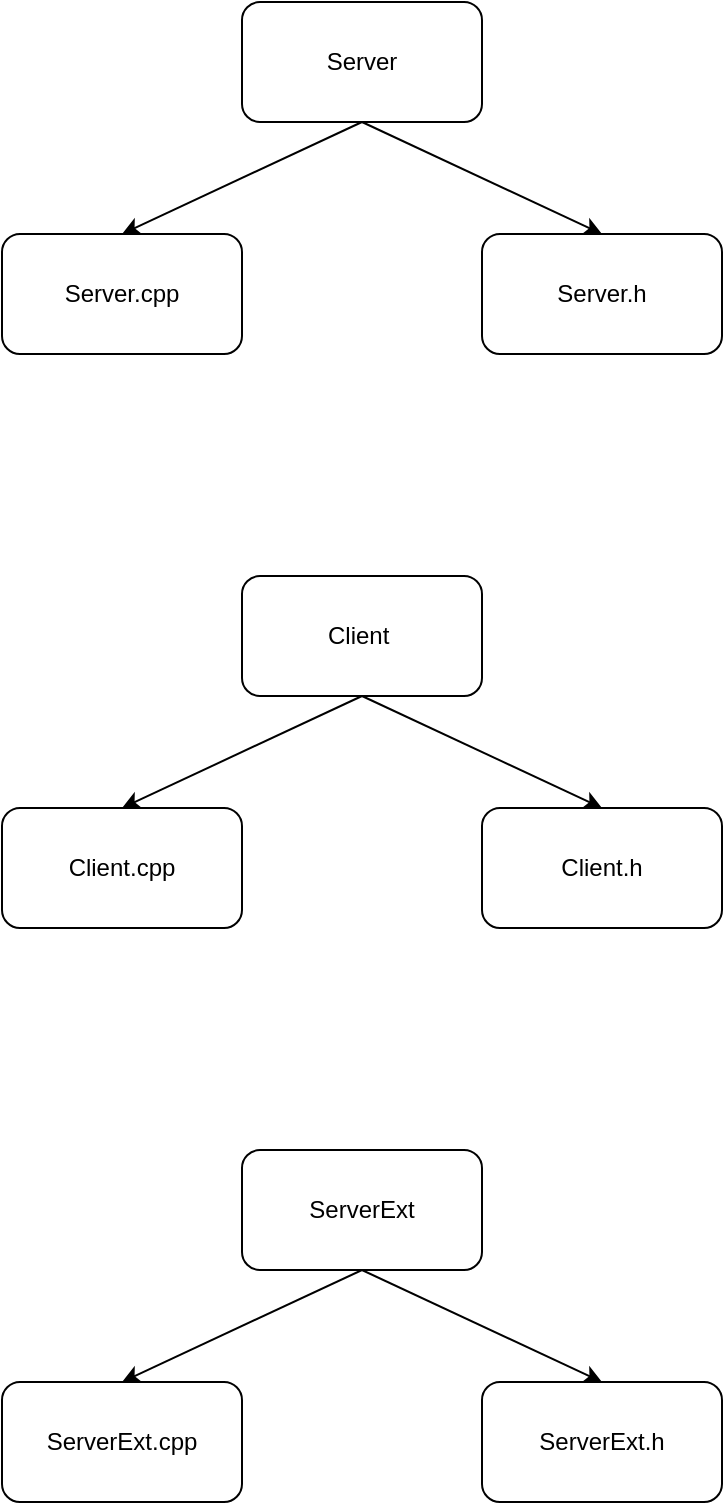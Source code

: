 <mxfile version="15.8.7" type="github"><diagram id="uW3ypLjwClxuY5fELyss" name="Page-1"><mxGraphModel dx="1249" dy="799" grid="0" gridSize="10" guides="1" tooltips="1" connect="1" arrows="1" fold="1" page="1" pageScale="1" pageWidth="827" pageHeight="1169" math="0" shadow="0"><root><mxCell id="0"/><mxCell id="1" parent="0"/><mxCell id="HNsucIROz5Cv7HpDbPgA-1" value="Server" style="rounded=1;whiteSpace=wrap;html=1;" vertex="1" parent="1"><mxGeometry x="354" y="11" width="120" height="60" as="geometry"/></mxCell><mxCell id="HNsucIROz5Cv7HpDbPgA-2" value="Server.h" style="rounded=1;whiteSpace=wrap;html=1;" vertex="1" parent="1"><mxGeometry x="474" y="127" width="120" height="60" as="geometry"/></mxCell><mxCell id="HNsucIROz5Cv7HpDbPgA-3" value="Server.cpp" style="rounded=1;whiteSpace=wrap;html=1;" vertex="1" parent="1"><mxGeometry x="234" y="127" width="120" height="60" as="geometry"/></mxCell><mxCell id="HNsucIROz5Cv7HpDbPgA-4" value="Client&amp;nbsp;" style="rounded=1;whiteSpace=wrap;html=1;" vertex="1" parent="1"><mxGeometry x="354" y="298" width="120" height="60" as="geometry"/></mxCell><mxCell id="HNsucIROz5Cv7HpDbPgA-5" value="Client.h" style="rounded=1;whiteSpace=wrap;html=1;" vertex="1" parent="1"><mxGeometry x="474" y="414" width="120" height="60" as="geometry"/></mxCell><mxCell id="HNsucIROz5Cv7HpDbPgA-6" value="Client.cpp" style="rounded=1;whiteSpace=wrap;html=1;" vertex="1" parent="1"><mxGeometry x="234" y="414" width="120" height="60" as="geometry"/></mxCell><mxCell id="HNsucIROz5Cv7HpDbPgA-7" value="ServerExt" style="rounded=1;whiteSpace=wrap;html=1;" vertex="1" parent="1"><mxGeometry x="354" y="585" width="120" height="60" as="geometry"/></mxCell><mxCell id="HNsucIROz5Cv7HpDbPgA-8" value="ServerExt.h" style="rounded=1;whiteSpace=wrap;html=1;" vertex="1" parent="1"><mxGeometry x="474" y="701" width="120" height="60" as="geometry"/></mxCell><mxCell id="HNsucIROz5Cv7HpDbPgA-9" value="ServerExt.cpp" style="rounded=1;whiteSpace=wrap;html=1;" vertex="1" parent="1"><mxGeometry x="234" y="701" width="120" height="60" as="geometry"/></mxCell><mxCell id="HNsucIROz5Cv7HpDbPgA-10" value="" style="endArrow=classic;html=1;rounded=0;exitX=0.5;exitY=1;exitDx=0;exitDy=0;entryX=0.5;entryY=0;entryDx=0;entryDy=0;" edge="1" parent="1" source="HNsucIROz5Cv7HpDbPgA-4" target="HNsucIROz5Cv7HpDbPgA-6"><mxGeometry width="50" height="50" relative="1" as="geometry"><mxPoint x="414" y="397" as="sourcePoint"/><mxPoint x="464" y="347" as="targetPoint"/></mxGeometry></mxCell><mxCell id="HNsucIROz5Cv7HpDbPgA-11" value="" style="endArrow=classic;html=1;rounded=0;exitX=0.5;exitY=1;exitDx=0;exitDy=0;entryX=0.5;entryY=0;entryDx=0;entryDy=0;" edge="1" parent="1"><mxGeometry width="50" height="50" relative="1" as="geometry"><mxPoint x="414" y="71" as="sourcePoint"/><mxPoint x="294" y="127" as="targetPoint"/></mxGeometry></mxCell><mxCell id="HNsucIROz5Cv7HpDbPgA-12" value="" style="endArrow=classic;html=1;rounded=0;exitX=0.5;exitY=1;exitDx=0;exitDy=0;entryX=0.5;entryY=0;entryDx=0;entryDy=0;" edge="1" parent="1"><mxGeometry width="50" height="50" relative="1" as="geometry"><mxPoint x="414" y="645" as="sourcePoint"/><mxPoint x="294" y="701" as="targetPoint"/></mxGeometry></mxCell><mxCell id="HNsucIROz5Cv7HpDbPgA-13" value="" style="endArrow=classic;html=1;rounded=0;entryX=0.5;entryY=0;entryDx=0;entryDy=0;exitX=0.5;exitY=1;exitDx=0;exitDy=0;" edge="1" parent="1" source="HNsucIROz5Cv7HpDbPgA-4" target="HNsucIROz5Cv7HpDbPgA-5"><mxGeometry width="50" height="50" relative="1" as="geometry"><mxPoint x="432" y="388" as="sourcePoint"/><mxPoint x="457" y="260" as="targetPoint"/></mxGeometry></mxCell><mxCell id="HNsucIROz5Cv7HpDbPgA-14" value="" style="endArrow=classic;html=1;rounded=0;entryX=0.5;entryY=0;entryDx=0;entryDy=0;exitX=0.5;exitY=1;exitDx=0;exitDy=0;" edge="1" parent="1"><mxGeometry width="50" height="50" relative="1" as="geometry"><mxPoint x="414" y="71" as="sourcePoint"/><mxPoint x="534" y="127" as="targetPoint"/></mxGeometry></mxCell><mxCell id="HNsucIROz5Cv7HpDbPgA-15" value="" style="endArrow=classic;html=1;rounded=0;entryX=0.5;entryY=0;entryDx=0;entryDy=0;exitX=0.5;exitY=1;exitDx=0;exitDy=0;" edge="1" parent="1"><mxGeometry width="50" height="50" relative="1" as="geometry"><mxPoint x="414" y="645" as="sourcePoint"/><mxPoint x="534" y="701" as="targetPoint"/></mxGeometry></mxCell></root></mxGraphModel></diagram></mxfile>